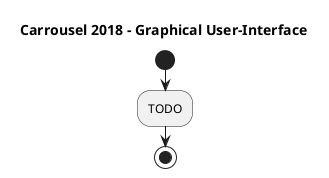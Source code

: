 @startuml
skinparam backgroundcolor White|White

title Carrousel 2018 - Graphical User-Interface

start

:TODO;

stop

@enduml
